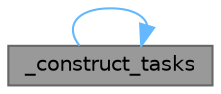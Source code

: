 digraph "_construct_tasks"
{
 // LATEX_PDF_SIZE
  bgcolor="transparent";
  edge [fontname=Helvetica,fontsize=10,labelfontname=Helvetica,labelfontsize=10];
  node [fontname=Helvetica,fontsize=10,shape=box,height=0.2,width=0.4];
  rankdir="LR";
  Node1 [id="Node000001",label="_construct_tasks",height=0.2,width=0.4,color="gray40", fillcolor="grey60", style="filled", fontcolor="black",tooltip="Reconstruct task hierarchy from serialized data."];
  Node1 -> Node1 [id="edge1_Node000001_Node000001",color="steelblue1",style="solid",tooltip=" "];
}
